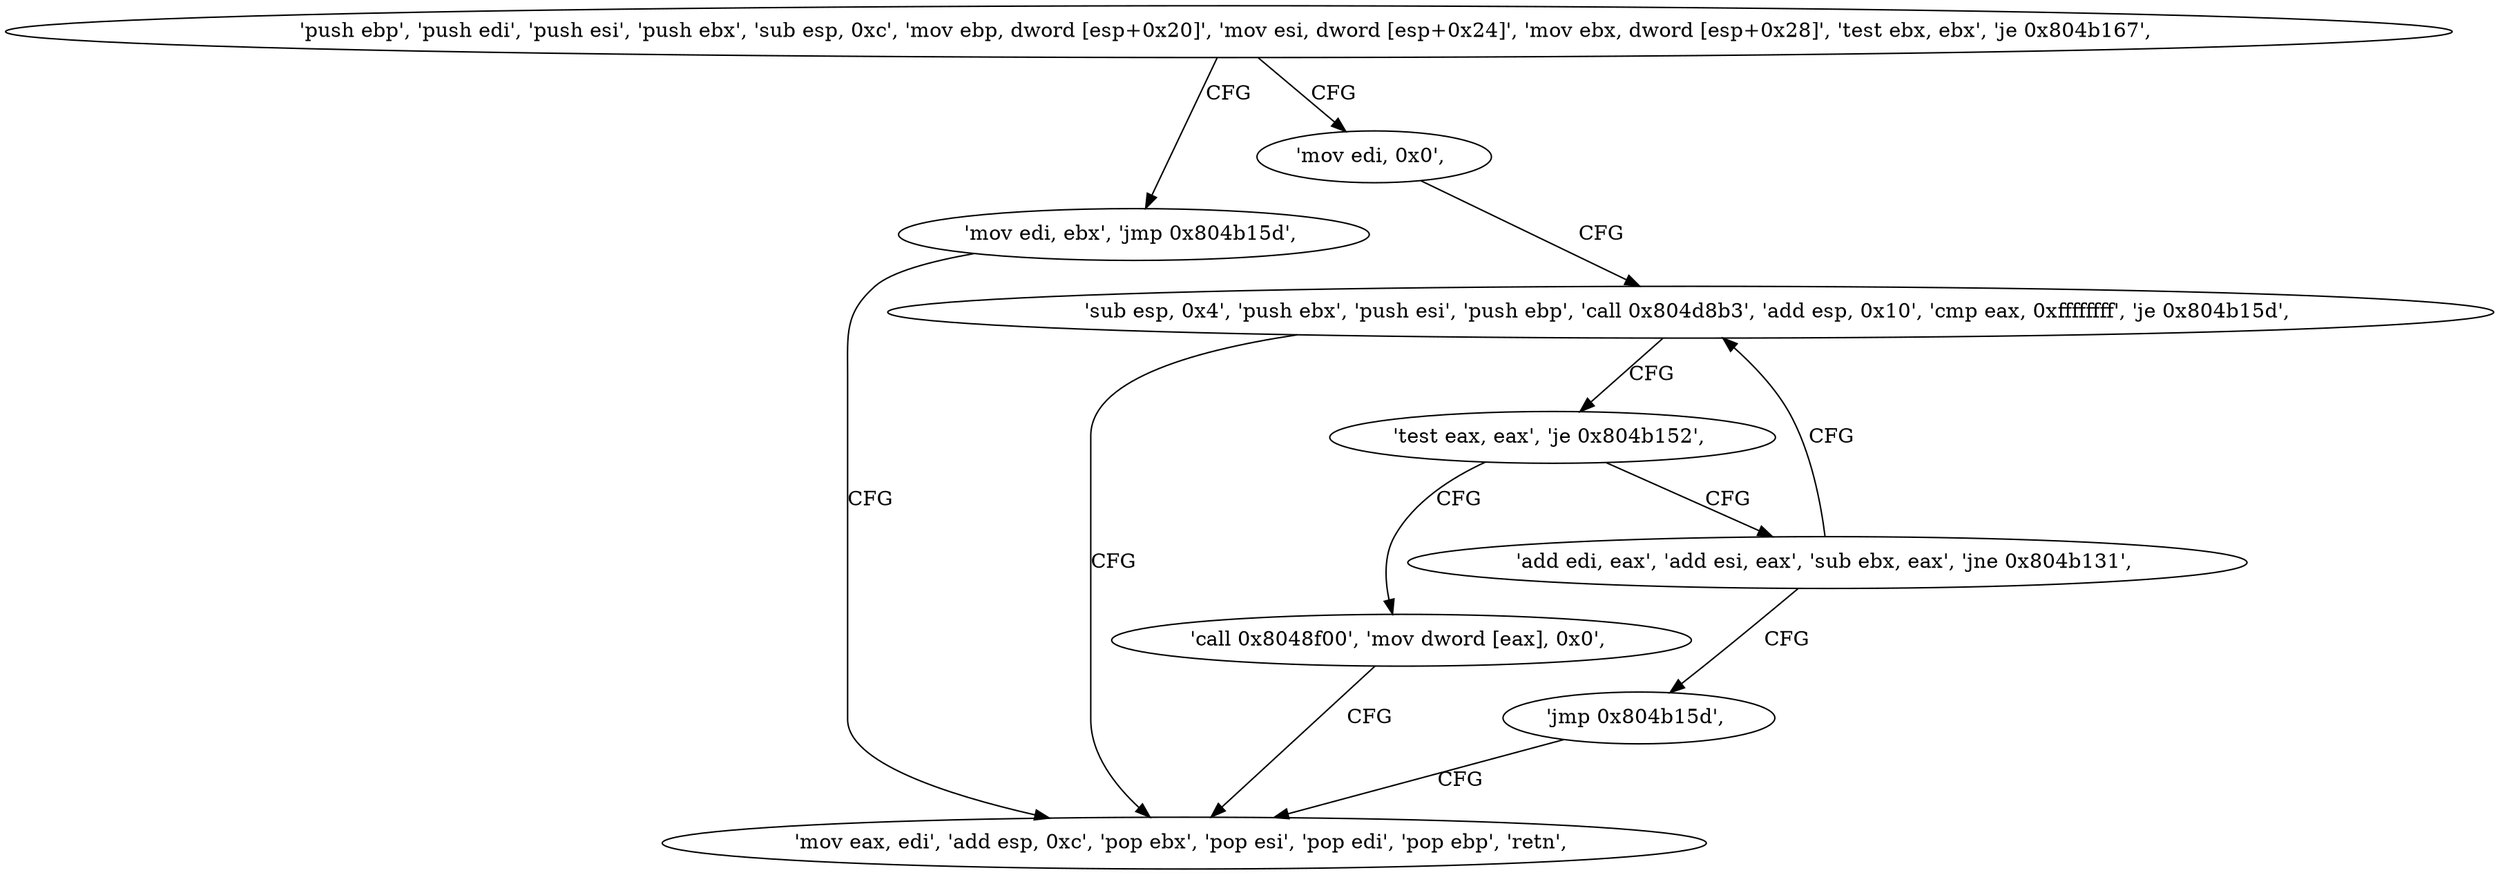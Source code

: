 digraph "func" {
"134525205" [label = "'push ebp', 'push edi', 'push esi', 'push ebx', 'sub esp, 0xc', 'mov ebp, dword [esp+0x20]', 'mov esi, dword [esp+0x24]', 'mov ebx, dword [esp+0x28]', 'test ebx, ebx', 'je 0x804b167', " ]
"134525287" [label = "'mov edi, ebx', 'jmp 0x804b15d', " ]
"134525228" [label = "'mov edi, 0x0', " ]
"134525277" [label = "'mov eax, edi', 'add esp, 0xc', 'pop ebx', 'pop esi', 'pop edi', 'pop ebp', 'retn', " ]
"134525233" [label = "'sub esp, 0x4', 'push ebx', 'push esi', 'push ebp', 'call 0x804d8b3', 'add esp, 0x10', 'cmp eax, 0xffffffff', 'je 0x804b15d', " ]
"134525252" [label = "'test eax, eax', 'je 0x804b152', " ]
"134525266" [label = "'call 0x8048f00', 'mov dword [eax], 0x0', " ]
"134525256" [label = "'add edi, eax', 'add esi, eax', 'sub ebx, eax', 'jne 0x804b131', " ]
"134525264" [label = "'jmp 0x804b15d', " ]
"134525205" -> "134525287" [ label = "CFG" ]
"134525205" -> "134525228" [ label = "CFG" ]
"134525287" -> "134525277" [ label = "CFG" ]
"134525228" -> "134525233" [ label = "CFG" ]
"134525233" -> "134525277" [ label = "CFG" ]
"134525233" -> "134525252" [ label = "CFG" ]
"134525252" -> "134525266" [ label = "CFG" ]
"134525252" -> "134525256" [ label = "CFG" ]
"134525266" -> "134525277" [ label = "CFG" ]
"134525256" -> "134525233" [ label = "CFG" ]
"134525256" -> "134525264" [ label = "CFG" ]
"134525264" -> "134525277" [ label = "CFG" ]
}
